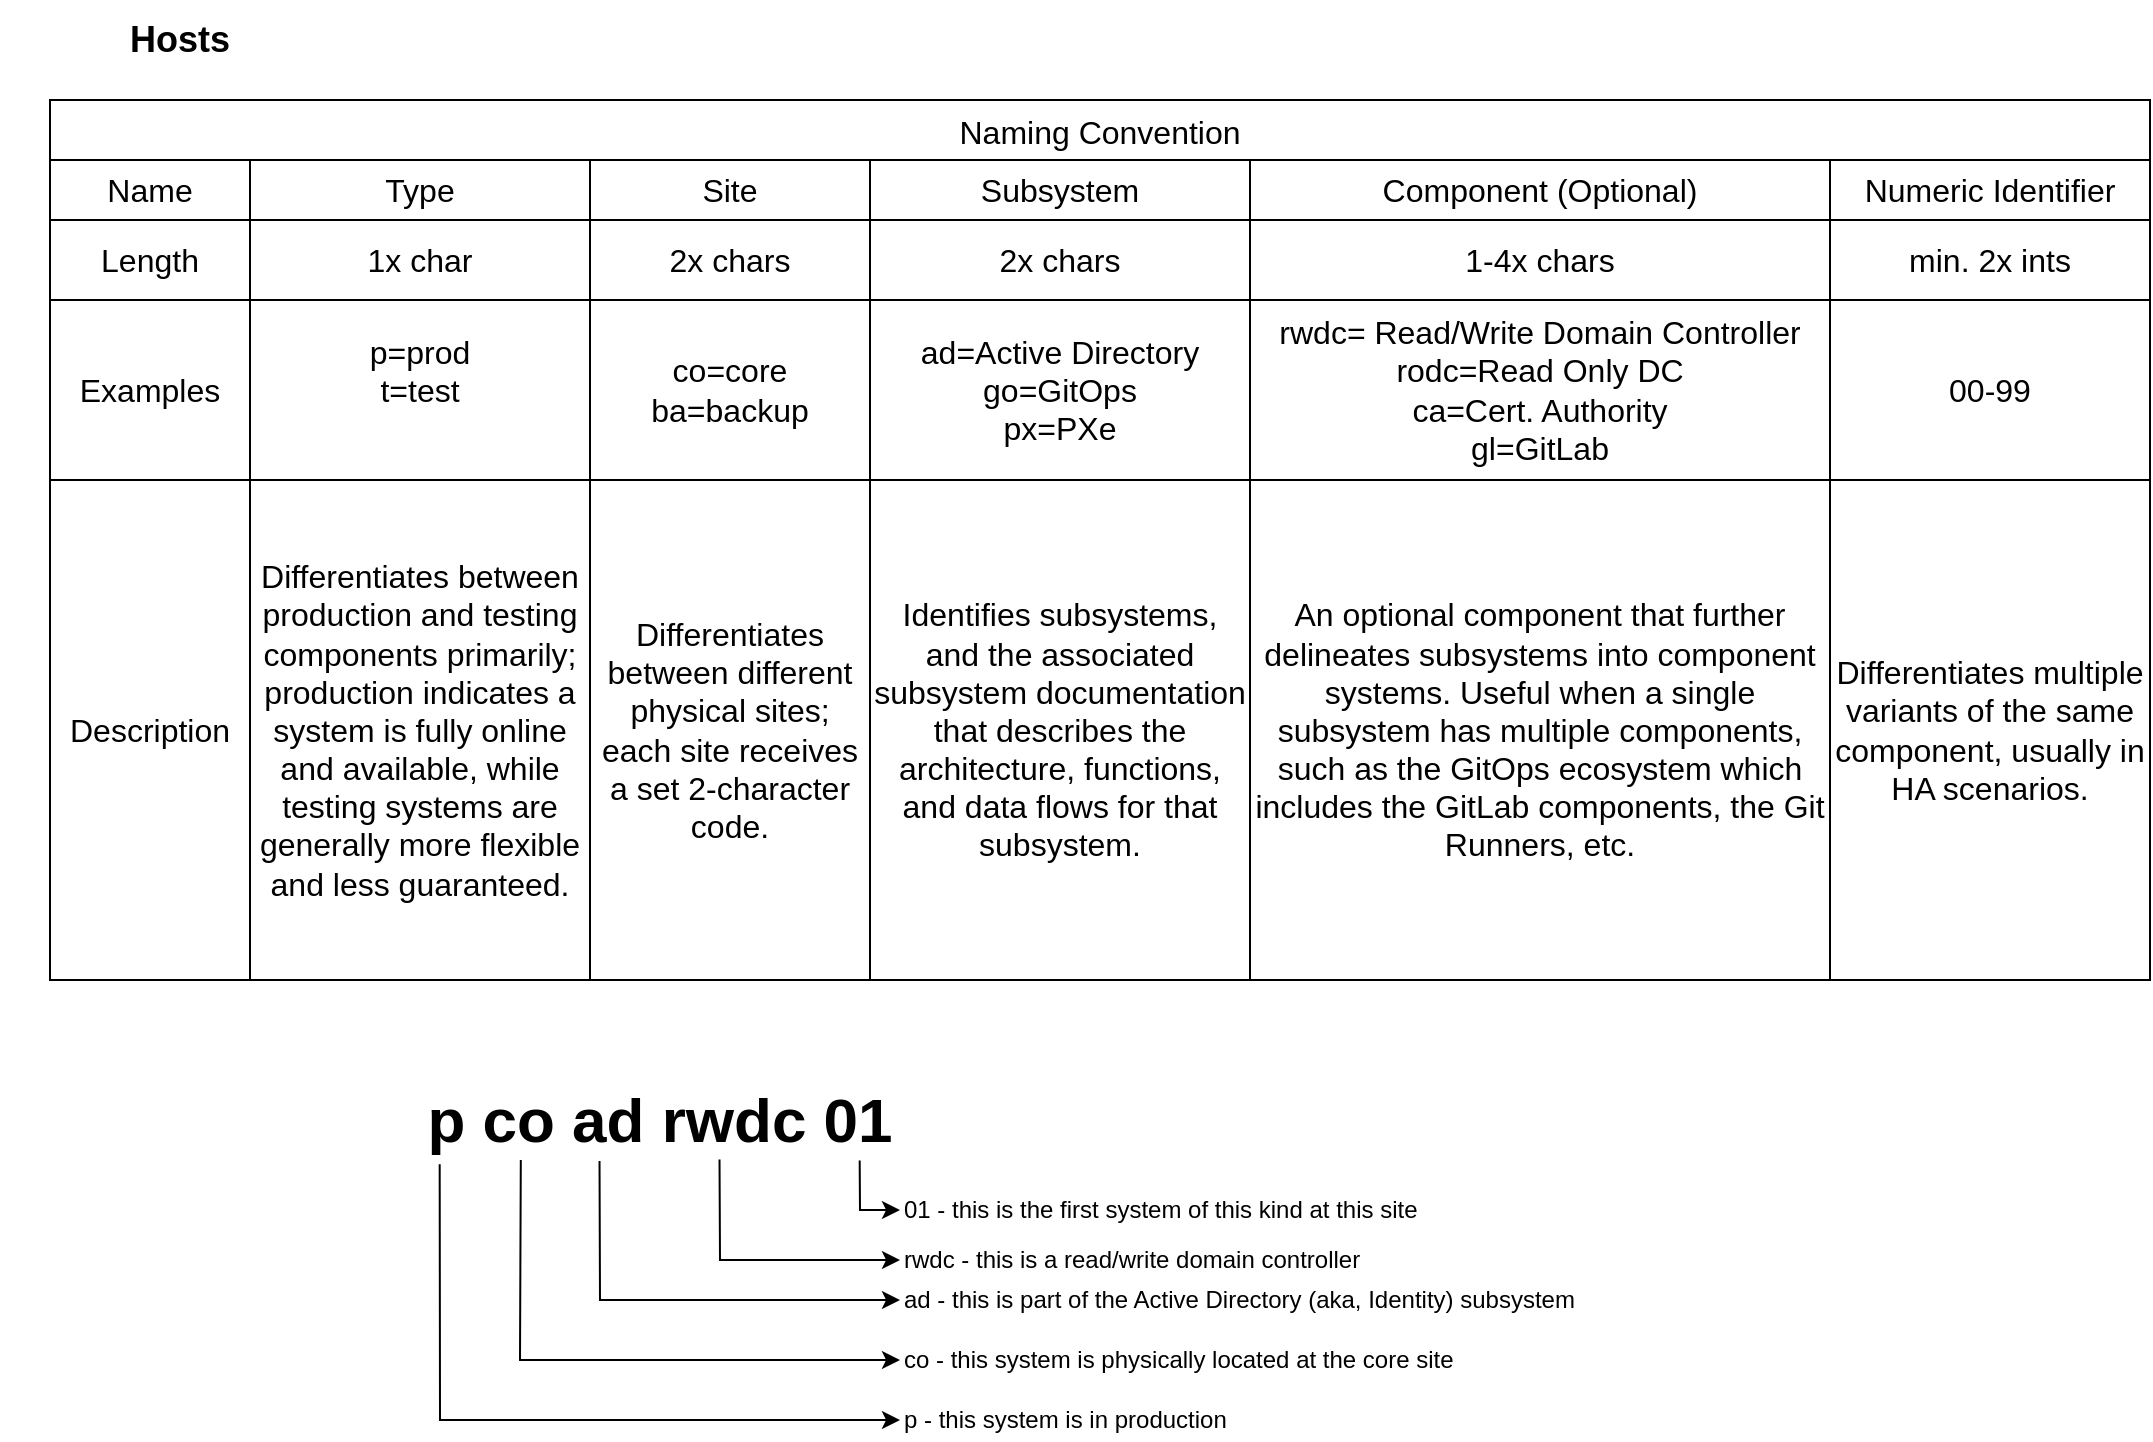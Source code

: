 <mxfile version="28.0.6" pages="2">
  <diagram name="Host" id="sOthAVzZkiCmHDQquYFD">
    <mxGraphModel dx="1041" dy="1482" grid="1" gridSize="10" guides="1" tooltips="1" connect="1" arrows="1" fold="1" page="1" pageScale="1" pageWidth="1100" pageHeight="850" math="0" shadow="0">
      <root>
        <mxCell id="0" />
        <mxCell id="1" parent="0" />
        <mxCell id="Qreq64U5mMYgkOqOlM4E-1" value="Hosts" style="text;html=1;align=center;verticalAlign=middle;whiteSpace=wrap;rounded=0;fontSize=18;fontStyle=1" parent="1" vertex="1">
          <mxGeometry x="13" y="10" width="180" height="40" as="geometry" />
        </mxCell>
        <mxCell id="Qreq64U5mMYgkOqOlM4E-2" value="Naming Convention" style="shape=table;startSize=30;container=1;collapsible=0;childLayout=tableLayout;strokeColor=default;fontSize=16;" parent="1" vertex="1">
          <mxGeometry x="38" y="60" width="1050" height="440" as="geometry" />
        </mxCell>
        <mxCell id="Qreq64U5mMYgkOqOlM4E-3" value="" style="shape=tableRow;horizontal=0;startSize=0;swimlaneHead=0;swimlaneBody=0;strokeColor=inherit;top=0;left=0;bottom=0;right=0;collapsible=0;dropTarget=0;fillColor=none;points=[[0,0.5],[1,0.5]];portConstraint=eastwest;fontSize=16;" parent="Qreq64U5mMYgkOqOlM4E-2" vertex="1">
          <mxGeometry y="30" width="1050" height="30" as="geometry" />
        </mxCell>
        <mxCell id="Qreq64U5mMYgkOqOlM4E-4" value="Name" style="shape=partialRectangle;html=1;whiteSpace=wrap;connectable=0;strokeColor=inherit;overflow=hidden;fillColor=none;top=0;left=0;bottom=0;right=0;pointerEvents=1;fontSize=16;" parent="Qreq64U5mMYgkOqOlM4E-3" vertex="1">
          <mxGeometry width="100" height="30" as="geometry">
            <mxRectangle width="100" height="30" as="alternateBounds" />
          </mxGeometry>
        </mxCell>
        <mxCell id="Qreq64U5mMYgkOqOlM4E-5" value="Type" style="shape=partialRectangle;html=1;whiteSpace=wrap;connectable=0;strokeColor=inherit;overflow=hidden;fillColor=none;top=0;left=0;bottom=0;right=0;pointerEvents=1;fontSize=16;" parent="Qreq64U5mMYgkOqOlM4E-3" vertex="1">
          <mxGeometry x="100" width="170" height="30" as="geometry">
            <mxRectangle width="170" height="30" as="alternateBounds" />
          </mxGeometry>
        </mxCell>
        <mxCell id="Qreq64U5mMYgkOqOlM4E-6" value="Site" style="shape=partialRectangle;html=1;whiteSpace=wrap;connectable=0;strokeColor=inherit;overflow=hidden;fillColor=none;top=0;left=0;bottom=0;right=0;pointerEvents=1;fontSize=16;" parent="Qreq64U5mMYgkOqOlM4E-3" vertex="1">
          <mxGeometry x="270" width="140" height="30" as="geometry">
            <mxRectangle width="140" height="30" as="alternateBounds" />
          </mxGeometry>
        </mxCell>
        <mxCell id="Qreq64U5mMYgkOqOlM4E-7" value="Subsystem" style="shape=partialRectangle;html=1;whiteSpace=wrap;connectable=0;strokeColor=inherit;overflow=hidden;fillColor=none;top=0;left=0;bottom=0;right=0;pointerEvents=1;fontSize=16;" parent="Qreq64U5mMYgkOqOlM4E-3" vertex="1">
          <mxGeometry x="410" width="190" height="30" as="geometry">
            <mxRectangle width="190" height="30" as="alternateBounds" />
          </mxGeometry>
        </mxCell>
        <mxCell id="Qreq64U5mMYgkOqOlM4E-8" value="Component (Optional)" style="shape=partialRectangle;html=1;whiteSpace=wrap;connectable=0;strokeColor=inherit;overflow=hidden;fillColor=none;top=0;left=0;bottom=0;right=0;pointerEvents=1;fontSize=16;" parent="Qreq64U5mMYgkOqOlM4E-3" vertex="1">
          <mxGeometry x="600" width="290" height="30" as="geometry">
            <mxRectangle width="290" height="30" as="alternateBounds" />
          </mxGeometry>
        </mxCell>
        <mxCell id="Qreq64U5mMYgkOqOlM4E-9" value="Numeric Identifier" style="shape=partialRectangle;html=1;whiteSpace=wrap;connectable=0;strokeColor=inherit;overflow=hidden;fillColor=none;top=0;left=0;bottom=0;right=0;pointerEvents=1;fontSize=16;" parent="Qreq64U5mMYgkOqOlM4E-3" vertex="1">
          <mxGeometry x="890" width="160" height="30" as="geometry">
            <mxRectangle width="160" height="30" as="alternateBounds" />
          </mxGeometry>
        </mxCell>
        <mxCell id="Qreq64U5mMYgkOqOlM4E-10" style="shape=tableRow;horizontal=0;startSize=0;swimlaneHead=0;swimlaneBody=0;strokeColor=inherit;top=0;left=0;bottom=0;right=0;collapsible=0;dropTarget=0;fillColor=none;points=[[0,0.5],[1,0.5]];portConstraint=eastwest;fontSize=16;" parent="Qreq64U5mMYgkOqOlM4E-2" vertex="1">
          <mxGeometry y="60" width="1050" height="40" as="geometry" />
        </mxCell>
        <mxCell id="Qreq64U5mMYgkOqOlM4E-11" value="Length" style="shape=partialRectangle;html=1;whiteSpace=wrap;connectable=0;strokeColor=inherit;overflow=hidden;fillColor=none;top=0;left=0;bottom=0;right=0;pointerEvents=1;fontSize=16;" parent="Qreq64U5mMYgkOqOlM4E-10" vertex="1">
          <mxGeometry width="100" height="40" as="geometry">
            <mxRectangle width="100" height="40" as="alternateBounds" />
          </mxGeometry>
        </mxCell>
        <mxCell id="Qreq64U5mMYgkOqOlM4E-12" value="1x char" style="shape=partialRectangle;html=1;whiteSpace=wrap;connectable=0;strokeColor=inherit;overflow=hidden;fillColor=none;top=0;left=0;bottom=0;right=0;pointerEvents=1;fontSize=16;" parent="Qreq64U5mMYgkOqOlM4E-10" vertex="1">
          <mxGeometry x="100" width="170" height="40" as="geometry">
            <mxRectangle width="170" height="40" as="alternateBounds" />
          </mxGeometry>
        </mxCell>
        <mxCell id="Qreq64U5mMYgkOqOlM4E-13" value="2x chars" style="shape=partialRectangle;html=1;whiteSpace=wrap;connectable=0;strokeColor=inherit;overflow=hidden;fillColor=none;top=0;left=0;bottom=0;right=0;pointerEvents=1;fontSize=16;" parent="Qreq64U5mMYgkOqOlM4E-10" vertex="1">
          <mxGeometry x="270" width="140" height="40" as="geometry">
            <mxRectangle width="140" height="40" as="alternateBounds" />
          </mxGeometry>
        </mxCell>
        <mxCell id="Qreq64U5mMYgkOqOlM4E-14" value="2x chars" style="shape=partialRectangle;html=1;whiteSpace=wrap;connectable=0;strokeColor=inherit;overflow=hidden;fillColor=none;top=0;left=0;bottom=0;right=0;pointerEvents=1;fontSize=16;" parent="Qreq64U5mMYgkOqOlM4E-10" vertex="1">
          <mxGeometry x="410" width="190" height="40" as="geometry">
            <mxRectangle width="190" height="40" as="alternateBounds" />
          </mxGeometry>
        </mxCell>
        <mxCell id="Qreq64U5mMYgkOqOlM4E-15" value="1-4x chars" style="shape=partialRectangle;html=1;whiteSpace=wrap;connectable=0;strokeColor=inherit;overflow=hidden;fillColor=none;top=0;left=0;bottom=0;right=0;pointerEvents=1;fontSize=16;" parent="Qreq64U5mMYgkOqOlM4E-10" vertex="1">
          <mxGeometry x="600" width="290" height="40" as="geometry">
            <mxRectangle width="290" height="40" as="alternateBounds" />
          </mxGeometry>
        </mxCell>
        <mxCell id="Qreq64U5mMYgkOqOlM4E-16" value="min. 2x ints" style="shape=partialRectangle;html=1;whiteSpace=wrap;connectable=0;strokeColor=inherit;overflow=hidden;fillColor=none;top=0;left=0;bottom=0;right=0;pointerEvents=1;fontSize=16;" parent="Qreq64U5mMYgkOqOlM4E-10" vertex="1">
          <mxGeometry x="890" width="160" height="40" as="geometry">
            <mxRectangle width="160" height="40" as="alternateBounds" />
          </mxGeometry>
        </mxCell>
        <mxCell id="Qreq64U5mMYgkOqOlM4E-17" value="" style="shape=tableRow;horizontal=0;startSize=0;swimlaneHead=0;swimlaneBody=0;strokeColor=inherit;top=0;left=0;bottom=0;right=0;collapsible=0;dropTarget=0;fillColor=none;points=[[0,0.5],[1,0.5]];portConstraint=eastwest;fontSize=16;" parent="Qreq64U5mMYgkOqOlM4E-2" vertex="1">
          <mxGeometry y="100" width="1050" height="90" as="geometry" />
        </mxCell>
        <mxCell id="Qreq64U5mMYgkOqOlM4E-18" value="Examples" style="shape=partialRectangle;html=1;whiteSpace=wrap;connectable=0;strokeColor=inherit;overflow=hidden;fillColor=none;top=0;left=0;bottom=0;right=0;pointerEvents=1;fontSize=16;" parent="Qreq64U5mMYgkOqOlM4E-17" vertex="1">
          <mxGeometry width="100" height="90" as="geometry">
            <mxRectangle width="100" height="90" as="alternateBounds" />
          </mxGeometry>
        </mxCell>
        <mxCell id="Qreq64U5mMYgkOqOlM4E-19" value="p=prod&lt;div&gt;t=test&lt;br&gt;&lt;br&gt;&lt;/div&gt;" style="shape=partialRectangle;html=1;whiteSpace=wrap;connectable=0;strokeColor=inherit;overflow=hidden;fillColor=none;top=0;left=0;bottom=0;right=0;pointerEvents=1;fontSize=16;" parent="Qreq64U5mMYgkOqOlM4E-17" vertex="1">
          <mxGeometry x="100" width="170" height="90" as="geometry">
            <mxRectangle width="170" height="90" as="alternateBounds" />
          </mxGeometry>
        </mxCell>
        <mxCell id="Qreq64U5mMYgkOqOlM4E-20" value="co=core&lt;div&gt;ba=backup&lt;/div&gt;" style="shape=partialRectangle;html=1;whiteSpace=wrap;connectable=0;strokeColor=inherit;overflow=hidden;fillColor=none;top=0;left=0;bottom=0;right=0;pointerEvents=1;fontSize=16;" parent="Qreq64U5mMYgkOqOlM4E-17" vertex="1">
          <mxGeometry x="270" width="140" height="90" as="geometry">
            <mxRectangle width="140" height="90" as="alternateBounds" />
          </mxGeometry>
        </mxCell>
        <mxCell id="Qreq64U5mMYgkOqOlM4E-21" value="ad=Active Directory&lt;div&gt;go=GitOps&lt;/div&gt;&lt;div&gt;px=PXe&lt;/div&gt;" style="shape=partialRectangle;html=1;whiteSpace=wrap;connectable=0;strokeColor=inherit;overflow=hidden;fillColor=none;top=0;left=0;bottom=0;right=0;pointerEvents=1;fontSize=16;" parent="Qreq64U5mMYgkOqOlM4E-17" vertex="1">
          <mxGeometry x="410" width="190" height="90" as="geometry">
            <mxRectangle width="190" height="90" as="alternateBounds" />
          </mxGeometry>
        </mxCell>
        <mxCell id="Qreq64U5mMYgkOqOlM4E-22" value="rwdc= Read/Write Domain Controller&lt;div&gt;rodc=Read Only DC&lt;br&gt;&lt;div&gt;ca=Cert. Authority&lt;/div&gt;&lt;div&gt;gl=GitLab&lt;/div&gt;&lt;/div&gt;" style="shape=partialRectangle;html=1;whiteSpace=wrap;connectable=0;strokeColor=inherit;overflow=hidden;fillColor=none;top=0;left=0;bottom=0;right=0;pointerEvents=1;fontSize=16;" parent="Qreq64U5mMYgkOqOlM4E-17" vertex="1">
          <mxGeometry x="600" width="290" height="90" as="geometry">
            <mxRectangle width="290" height="90" as="alternateBounds" />
          </mxGeometry>
        </mxCell>
        <mxCell id="Qreq64U5mMYgkOqOlM4E-23" value="00-99" style="shape=partialRectangle;html=1;whiteSpace=wrap;connectable=0;strokeColor=inherit;overflow=hidden;fillColor=none;top=0;left=0;bottom=0;right=0;pointerEvents=1;fontSize=16;" parent="Qreq64U5mMYgkOqOlM4E-17" vertex="1">
          <mxGeometry x="890" width="160" height="90" as="geometry">
            <mxRectangle width="160" height="90" as="alternateBounds" />
          </mxGeometry>
        </mxCell>
        <mxCell id="Qreq64U5mMYgkOqOlM4E-24" style="shape=tableRow;horizontal=0;startSize=0;swimlaneHead=0;swimlaneBody=0;strokeColor=inherit;top=0;left=0;bottom=0;right=0;collapsible=0;dropTarget=0;fillColor=none;points=[[0,0.5],[1,0.5]];portConstraint=eastwest;fontSize=16;" parent="Qreq64U5mMYgkOqOlM4E-2" vertex="1">
          <mxGeometry y="190" width="1050" height="250" as="geometry" />
        </mxCell>
        <mxCell id="Qreq64U5mMYgkOqOlM4E-25" value="Description" style="shape=partialRectangle;html=1;whiteSpace=wrap;connectable=0;strokeColor=inherit;overflow=hidden;fillColor=none;top=0;left=0;bottom=0;right=0;pointerEvents=1;fontSize=16;" parent="Qreq64U5mMYgkOqOlM4E-24" vertex="1">
          <mxGeometry width="100" height="250" as="geometry">
            <mxRectangle width="100" height="250" as="alternateBounds" />
          </mxGeometry>
        </mxCell>
        <mxCell id="Qreq64U5mMYgkOqOlM4E-26" value="Differentiates between production and testing components primarily; production indicates a system is fully online and available, while testing systems are generally more flexible and less guaranteed." style="shape=partialRectangle;html=1;whiteSpace=wrap;connectable=0;strokeColor=inherit;overflow=hidden;fillColor=none;top=0;left=0;bottom=0;right=0;pointerEvents=1;fontSize=16;" parent="Qreq64U5mMYgkOqOlM4E-24" vertex="1">
          <mxGeometry x="100" width="170" height="250" as="geometry">
            <mxRectangle width="170" height="250" as="alternateBounds" />
          </mxGeometry>
        </mxCell>
        <mxCell id="Qreq64U5mMYgkOqOlM4E-27" value="Differentiates between different physical sites; each site receives a set 2-character code." style="shape=partialRectangle;html=1;whiteSpace=wrap;connectable=0;strokeColor=inherit;overflow=hidden;fillColor=none;top=0;left=0;bottom=0;right=0;pointerEvents=1;fontSize=16;" parent="Qreq64U5mMYgkOqOlM4E-24" vertex="1">
          <mxGeometry x="270" width="140" height="250" as="geometry">
            <mxRectangle width="140" height="250" as="alternateBounds" />
          </mxGeometry>
        </mxCell>
        <mxCell id="Qreq64U5mMYgkOqOlM4E-28" value="Identifies subsystems, and the associated subsystem documentation that describes the architecture, functions, and data flows for that subsystem." style="shape=partialRectangle;html=1;whiteSpace=wrap;connectable=0;strokeColor=inherit;overflow=hidden;fillColor=none;top=0;left=0;bottom=0;right=0;pointerEvents=1;fontSize=16;" parent="Qreq64U5mMYgkOqOlM4E-24" vertex="1">
          <mxGeometry x="410" width="190" height="250" as="geometry">
            <mxRectangle width="190" height="250" as="alternateBounds" />
          </mxGeometry>
        </mxCell>
        <mxCell id="Qreq64U5mMYgkOqOlM4E-29" value="An optional component that further delineates subsystems into component systems. Useful when a single subsystem has multiple components, such as the GitOps ecosystem which includes the GitLab components, the Git Runners, etc." style="shape=partialRectangle;html=1;whiteSpace=wrap;connectable=0;strokeColor=inherit;overflow=hidden;fillColor=none;top=0;left=0;bottom=0;right=0;pointerEvents=1;fontSize=16;" parent="Qreq64U5mMYgkOqOlM4E-24" vertex="1">
          <mxGeometry x="600" width="290" height="250" as="geometry">
            <mxRectangle width="290" height="250" as="alternateBounds" />
          </mxGeometry>
        </mxCell>
        <mxCell id="Qreq64U5mMYgkOqOlM4E-30" value="Differentiates multiple variants of the same component, usually in HA scenarios." style="shape=partialRectangle;html=1;whiteSpace=wrap;connectable=0;strokeColor=inherit;overflow=hidden;fillColor=none;top=0;left=0;bottom=0;right=0;pointerEvents=1;fontSize=16;" parent="Qreq64U5mMYgkOqOlM4E-24" vertex="1">
          <mxGeometry x="890" width="160" height="250" as="geometry">
            <mxRectangle width="160" height="250" as="alternateBounds" />
          </mxGeometry>
        </mxCell>
        <mxCell id="Qreq64U5mMYgkOqOlM4E-31" value="p co ad rwdc 01" style="text;html=1;align=center;verticalAlign=middle;whiteSpace=wrap;rounded=0;fontSize=31;fontStyle=1" parent="1" vertex="1">
          <mxGeometry x="223" y="550" width="240" height="40" as="geometry" />
        </mxCell>
        <mxCell id="Qreq64U5mMYgkOqOlM4E-32" value="01 - this is the first system of this kind at this site" style="text;html=1;align=left;verticalAlign=middle;whiteSpace=wrap;rounded=0;" parent="1" vertex="1">
          <mxGeometry x="463" y="600" width="330" height="30" as="geometry" />
        </mxCell>
        <mxCell id="Qreq64U5mMYgkOqOlM4E-33" value="rwdc - this is a read/write domain controller" style="text;html=1;align=left;verticalAlign=middle;whiteSpace=wrap;rounded=0;" parent="1" vertex="1">
          <mxGeometry x="463" y="630" width="330" height="20" as="geometry" />
        </mxCell>
        <mxCell id="Qreq64U5mMYgkOqOlM4E-34" value="ad - this is part of the Active Directory (aka, Identity) subsystem" style="text;html=1;align=left;verticalAlign=middle;whiteSpace=wrap;rounded=0;" parent="1" vertex="1">
          <mxGeometry x="463" y="650" width="400" height="20" as="geometry" />
        </mxCell>
        <mxCell id="Qreq64U5mMYgkOqOlM4E-35" value="co - this system is physically located at the core site" style="text;html=1;align=left;verticalAlign=middle;whiteSpace=wrap;rounded=0;" parent="1" vertex="1">
          <mxGeometry x="463" y="680" width="400" height="20" as="geometry" />
        </mxCell>
        <mxCell id="Qreq64U5mMYgkOqOlM4E-36" value="p - this system is in production" style="text;html=1;align=left;verticalAlign=middle;whiteSpace=wrap;rounded=0;" parent="1" vertex="1">
          <mxGeometry x="463" y="710" width="400" height="20" as="geometry" />
        </mxCell>
        <mxCell id="Qreq64U5mMYgkOqOlM4E-37" value="" style="endArrow=classic;html=1;rounded=0;exitX=0.916;exitY=1.005;exitDx=0;exitDy=0;exitPerimeter=0;entryX=0;entryY=0.5;entryDx=0;entryDy=0;" parent="1" source="Qreq64U5mMYgkOqOlM4E-31" target="Qreq64U5mMYgkOqOlM4E-32" edge="1">
          <mxGeometry width="50" height="50" relative="1" as="geometry">
            <mxPoint x="593" y="380" as="sourcePoint" />
            <mxPoint x="643" y="330" as="targetPoint" />
            <Array as="points">
              <mxPoint x="443" y="615" />
            </Array>
          </mxGeometry>
        </mxCell>
        <mxCell id="Qreq64U5mMYgkOqOlM4E-38" value="" style="endArrow=classic;html=1;rounded=0;exitX=0.624;exitY=0.994;exitDx=0;exitDy=0;exitPerimeter=0;entryX=0;entryY=0.5;entryDx=0;entryDy=0;" parent="1" source="Qreq64U5mMYgkOqOlM4E-31" target="Qreq64U5mMYgkOqOlM4E-33" edge="1">
          <mxGeometry width="50" height="50" relative="1" as="geometry">
            <mxPoint x="373" y="590" as="sourcePoint" />
            <mxPoint x="393" y="615" as="targetPoint" />
            <Array as="points">
              <mxPoint x="373" y="640" />
            </Array>
          </mxGeometry>
        </mxCell>
        <mxCell id="Qreq64U5mMYgkOqOlM4E-39" value="" style="endArrow=classic;html=1;rounded=0;exitX=0.374;exitY=1.012;exitDx=0;exitDy=0;exitPerimeter=0;entryX=0;entryY=0.5;entryDx=0;entryDy=0;" parent="1" source="Qreq64U5mMYgkOqOlM4E-31" target="Qreq64U5mMYgkOqOlM4E-34" edge="1">
          <mxGeometry width="50" height="50" relative="1" as="geometry">
            <mxPoint x="313" y="590" as="sourcePoint" />
            <mxPoint x="403" y="640" as="targetPoint" />
            <Array as="points">
              <mxPoint x="313" y="660" />
            </Array>
          </mxGeometry>
        </mxCell>
        <mxCell id="Qreq64U5mMYgkOqOlM4E-40" value="" style="endArrow=classic;html=1;rounded=0;exitX=0.21;exitY=0.999;exitDx=0;exitDy=0;exitPerimeter=0;entryX=0;entryY=0.5;entryDx=0;entryDy=0;" parent="1" source="Qreq64U5mMYgkOqOlM4E-31" target="Qreq64U5mMYgkOqOlM4E-35" edge="1">
          <mxGeometry width="50" height="50" relative="1" as="geometry">
            <mxPoint x="273" y="590" as="sourcePoint" />
            <mxPoint x="363" y="640" as="targetPoint" />
            <Array as="points">
              <mxPoint x="273" y="690" />
            </Array>
          </mxGeometry>
        </mxCell>
        <mxCell id="Qreq64U5mMYgkOqOlM4E-41" value="" style="endArrow=classic;html=1;rounded=0;exitX=0.041;exitY=1.054;exitDx=0;exitDy=0;exitPerimeter=0;entryX=0;entryY=0.5;entryDx=0;entryDy=0;" parent="1" source="Qreq64U5mMYgkOqOlM4E-31" target="Qreq64U5mMYgkOqOlM4E-36" edge="1">
          <mxGeometry width="50" height="50" relative="1" as="geometry">
            <mxPoint x="333" y="680" as="sourcePoint" />
            <mxPoint x="423" y="730" as="targetPoint" />
            <Array as="points">
              <mxPoint x="233" y="720" />
            </Array>
          </mxGeometry>
        </mxCell>
      </root>
    </mxGraphModel>
  </diagram>
  <diagram id="FziZ1hZcM3VLBXWEbShb" name="Identities">
    <mxGraphModel dx="1778" dy="1028" grid="1" gridSize="10" guides="1" tooltips="1" connect="1" arrows="1" fold="1" page="1" pageScale="1" pageWidth="1100" pageHeight="850" math="0" shadow="0">
      <root>
        <mxCell id="0" />
        <mxCell id="1" parent="0" />
        <mxCell id="nvPfSUXclqZVfo-HnEbx-1" value="User Accounts" style="shape=table;startSize=30;container=1;collapsible=0;childLayout=tableLayout;strokeColor=default;fontSize=16;" vertex="1" parent="1">
          <mxGeometry x="105" y="50" width="890" height="240" as="geometry" />
        </mxCell>
        <mxCell id="nvPfSUXclqZVfo-HnEbx-2" value="" style="shape=tableRow;horizontal=0;startSize=0;swimlaneHead=0;swimlaneBody=0;strokeColor=inherit;top=0;left=0;bottom=0;right=0;collapsible=0;dropTarget=0;fillColor=none;points=[[0,0.5],[1,0.5]];portConstraint=eastwest;fontSize=16;" vertex="1" parent="nvPfSUXclqZVfo-HnEbx-1">
          <mxGeometry y="30" width="890" height="30" as="geometry" />
        </mxCell>
        <mxCell id="nvPfSUXclqZVfo-HnEbx-3" value="Name" style="shape=partialRectangle;html=1;whiteSpace=wrap;connectable=0;strokeColor=inherit;overflow=hidden;fillColor=none;top=0;left=0;bottom=0;right=0;pointerEvents=1;fontSize=16;" vertex="1" parent="nvPfSUXclqZVfo-HnEbx-2">
          <mxGeometry width="100" height="30" as="geometry">
            <mxRectangle width="100" height="30" as="alternateBounds" />
          </mxGeometry>
        </mxCell>
        <mxCell id="nvPfSUXclqZVfo-HnEbx-4" value="Type (Optional)" style="shape=partialRectangle;html=1;whiteSpace=wrap;connectable=0;strokeColor=inherit;overflow=hidden;fillColor=none;top=0;left=0;bottom=0;right=0;pointerEvents=1;fontSize=16;" vertex="1" parent="nvPfSUXclqZVfo-HnEbx-2">
          <mxGeometry x="100" width="170" height="30" as="geometry">
            <mxRectangle width="170" height="30" as="alternateBounds" />
          </mxGeometry>
        </mxCell>
        <mxCell id="nvPfSUXclqZVfo-HnEbx-5" value="First Initial" style="shape=partialRectangle;html=1;whiteSpace=wrap;connectable=0;strokeColor=inherit;overflow=hidden;fillColor=none;top=0;left=0;bottom=0;right=0;pointerEvents=1;fontSize=16;" vertex="1" parent="nvPfSUXclqZVfo-HnEbx-2">
          <mxGeometry x="270" width="140" height="30" as="geometry">
            <mxRectangle width="140" height="30" as="alternateBounds" />
          </mxGeometry>
        </mxCell>
        <mxCell id="nvPfSUXclqZVfo-HnEbx-6" value="Middle Initial" style="shape=partialRectangle;html=1;whiteSpace=wrap;connectable=0;strokeColor=inherit;overflow=hidden;fillColor=none;top=0;left=0;bottom=0;right=0;pointerEvents=1;fontSize=16;" vertex="1" parent="nvPfSUXclqZVfo-HnEbx-2">
          <mxGeometry x="410" width="190" height="30" as="geometry">
            <mxRectangle width="190" height="30" as="alternateBounds" />
          </mxGeometry>
        </mxCell>
        <mxCell id="nvPfSUXclqZVfo-HnEbx-7" value="Last Name" style="shape=partialRectangle;html=1;whiteSpace=wrap;connectable=0;strokeColor=inherit;overflow=hidden;fillColor=none;top=0;left=0;bottom=0;right=0;pointerEvents=1;fontSize=16;" vertex="1" parent="nvPfSUXclqZVfo-HnEbx-2">
          <mxGeometry x="600" width="290" height="30" as="geometry">
            <mxRectangle width="290" height="30" as="alternateBounds" />
          </mxGeometry>
        </mxCell>
        <mxCell id="nvPfSUXclqZVfo-HnEbx-9" style="shape=tableRow;horizontal=0;startSize=0;swimlaneHead=0;swimlaneBody=0;strokeColor=inherit;top=0;left=0;bottom=0;right=0;collapsible=0;dropTarget=0;fillColor=none;points=[[0,0.5],[1,0.5]];portConstraint=eastwest;fontSize=16;" vertex="1" parent="nvPfSUXclqZVfo-HnEbx-1">
          <mxGeometry y="60" width="890" height="40" as="geometry" />
        </mxCell>
        <mxCell id="nvPfSUXclqZVfo-HnEbx-10" value="Length" style="shape=partialRectangle;html=1;whiteSpace=wrap;connectable=0;strokeColor=inherit;overflow=hidden;fillColor=none;top=0;left=0;bottom=0;right=0;pointerEvents=1;fontSize=16;" vertex="1" parent="nvPfSUXclqZVfo-HnEbx-9">
          <mxGeometry width="100" height="40" as="geometry">
            <mxRectangle width="100" height="40" as="alternateBounds" />
          </mxGeometry>
        </mxCell>
        <mxCell id="nvPfSUXclqZVfo-HnEbx-11" value="1x chars" style="shape=partialRectangle;html=1;whiteSpace=wrap;connectable=0;strokeColor=inherit;overflow=hidden;fillColor=none;top=0;left=0;bottom=0;right=0;pointerEvents=1;fontSize=16;" vertex="1" parent="nvPfSUXclqZVfo-HnEbx-9">
          <mxGeometry x="100" width="170" height="40" as="geometry">
            <mxRectangle width="170" height="40" as="alternateBounds" />
          </mxGeometry>
        </mxCell>
        <mxCell id="nvPfSUXclqZVfo-HnEbx-12" value="1x char" style="shape=partialRectangle;html=1;whiteSpace=wrap;connectable=0;strokeColor=inherit;overflow=hidden;fillColor=none;top=0;left=0;bottom=0;right=0;pointerEvents=1;fontSize=16;" vertex="1" parent="nvPfSUXclqZVfo-HnEbx-9">
          <mxGeometry x="270" width="140" height="40" as="geometry">
            <mxRectangle width="140" height="40" as="alternateBounds" />
          </mxGeometry>
        </mxCell>
        <mxCell id="nvPfSUXclqZVfo-HnEbx-13" value="1x char" style="shape=partialRectangle;html=1;whiteSpace=wrap;connectable=0;strokeColor=inherit;overflow=hidden;fillColor=none;top=0;left=0;bottom=0;right=0;pointerEvents=1;fontSize=16;" vertex="1" parent="nvPfSUXclqZVfo-HnEbx-9">
          <mxGeometry x="410" width="190" height="40" as="geometry">
            <mxRectangle width="190" height="40" as="alternateBounds" />
          </mxGeometry>
        </mxCell>
        <mxCell id="nvPfSUXclqZVfo-HnEbx-14" value="Full Length" style="shape=partialRectangle;html=1;whiteSpace=wrap;connectable=0;strokeColor=inherit;overflow=hidden;fillColor=none;top=0;left=0;bottom=0;right=0;pointerEvents=1;fontSize=16;" vertex="1" parent="nvPfSUXclqZVfo-HnEbx-9">
          <mxGeometry x="600" width="290" height="40" as="geometry">
            <mxRectangle width="290" height="40" as="alternateBounds" />
          </mxGeometry>
        </mxCell>
        <mxCell id="nvPfSUXclqZVfo-HnEbx-16" value="" style="shape=tableRow;horizontal=0;startSize=0;swimlaneHead=0;swimlaneBody=0;strokeColor=inherit;top=0;left=0;bottom=0;right=0;collapsible=0;dropTarget=0;fillColor=none;points=[[0,0.5],[1,0.5]];portConstraint=eastwest;fontSize=16;" vertex="1" parent="nvPfSUXclqZVfo-HnEbx-1">
          <mxGeometry y="100" width="890" height="40" as="geometry" />
        </mxCell>
        <mxCell id="nvPfSUXclqZVfo-HnEbx-17" value="Examples" style="shape=partialRectangle;html=1;whiteSpace=wrap;connectable=0;strokeColor=inherit;overflow=hidden;fillColor=none;top=0;left=0;bottom=0;right=0;pointerEvents=1;fontSize=16;" vertex="1" parent="nvPfSUXclqZVfo-HnEbx-16">
          <mxGeometry width="100" height="40" as="geometry">
            <mxRectangle width="100" height="40" as="alternateBounds" />
          </mxGeometry>
        </mxCell>
        <mxCell id="nvPfSUXclqZVfo-HnEbx-18" value="a=admin" style="shape=partialRectangle;html=1;whiteSpace=wrap;connectable=0;strokeColor=inherit;overflow=hidden;fillColor=none;top=0;left=0;bottom=0;right=0;pointerEvents=1;fontSize=16;" vertex="1" parent="nvPfSUXclqZVfo-HnEbx-16">
          <mxGeometry x="100" width="170" height="40" as="geometry">
            <mxRectangle width="170" height="40" as="alternateBounds" />
          </mxGeometry>
        </mxCell>
        <mxCell id="nvPfSUXclqZVfo-HnEbx-19" value="" style="shape=partialRectangle;html=1;whiteSpace=wrap;connectable=0;strokeColor=inherit;overflow=hidden;fillColor=none;top=0;left=0;bottom=0;right=0;pointerEvents=1;fontSize=16;" vertex="1" parent="nvPfSUXclqZVfo-HnEbx-16">
          <mxGeometry x="270" width="140" height="40" as="geometry">
            <mxRectangle width="140" height="40" as="alternateBounds" />
          </mxGeometry>
        </mxCell>
        <mxCell id="nvPfSUXclqZVfo-HnEbx-20" value="" style="shape=partialRectangle;html=1;whiteSpace=wrap;connectable=0;strokeColor=inherit;overflow=hidden;fillColor=none;top=0;left=0;bottom=0;right=0;pointerEvents=1;fontSize=16;" vertex="1" parent="nvPfSUXclqZVfo-HnEbx-16">
          <mxGeometry x="410" width="190" height="40" as="geometry">
            <mxRectangle width="190" height="40" as="alternateBounds" />
          </mxGeometry>
        </mxCell>
        <mxCell id="nvPfSUXclqZVfo-HnEbx-21" value="" style="shape=partialRectangle;html=1;whiteSpace=wrap;connectable=0;strokeColor=inherit;overflow=hidden;fillColor=none;top=0;left=0;bottom=0;right=0;pointerEvents=1;fontSize=16;" vertex="1" parent="nvPfSUXclqZVfo-HnEbx-16">
          <mxGeometry x="600" width="290" height="40" as="geometry">
            <mxRectangle width="290" height="40" as="alternateBounds" />
          </mxGeometry>
        </mxCell>
        <mxCell id="nvPfSUXclqZVfo-HnEbx-23" style="shape=tableRow;horizontal=0;startSize=0;swimlaneHead=0;swimlaneBody=0;strokeColor=inherit;top=0;left=0;bottom=0;right=0;collapsible=0;dropTarget=0;fillColor=none;points=[[0,0.5],[1,0.5]];portConstraint=eastwest;fontSize=16;" vertex="1" parent="nvPfSUXclqZVfo-HnEbx-1">
          <mxGeometry y="140" width="890" height="100" as="geometry" />
        </mxCell>
        <mxCell id="nvPfSUXclqZVfo-HnEbx-24" value="Description" style="shape=partialRectangle;html=1;whiteSpace=wrap;connectable=0;strokeColor=inherit;overflow=hidden;fillColor=none;top=0;left=0;bottom=0;right=0;pointerEvents=1;fontSize=16;" vertex="1" parent="nvPfSUXclqZVfo-HnEbx-23">
          <mxGeometry width="100" height="100" as="geometry">
            <mxRectangle width="100" height="100" as="alternateBounds" />
          </mxGeometry>
        </mxCell>
        <mxCell id="nvPfSUXclqZVfo-HnEbx-25" value="Identifies privileged accounts; absent for general users" style="shape=partialRectangle;html=1;whiteSpace=wrap;connectable=0;strokeColor=inherit;overflow=hidden;fillColor=none;top=0;left=0;bottom=0;right=0;pointerEvents=1;fontSize=16;" vertex="1" parent="nvPfSUXclqZVfo-HnEbx-23">
          <mxGeometry x="100" width="170" height="100" as="geometry">
            <mxRectangle width="170" height="100" as="alternateBounds" />
          </mxGeometry>
        </mxCell>
        <mxCell id="nvPfSUXclqZVfo-HnEbx-26" value="" style="shape=partialRectangle;html=1;whiteSpace=wrap;connectable=0;strokeColor=inherit;overflow=hidden;fillColor=none;top=0;left=0;bottom=0;right=0;pointerEvents=1;fontSize=16;" vertex="1" parent="nvPfSUXclqZVfo-HnEbx-23">
          <mxGeometry x="270" width="140" height="100" as="geometry">
            <mxRectangle width="140" height="100" as="alternateBounds" />
          </mxGeometry>
        </mxCell>
        <mxCell id="nvPfSUXclqZVfo-HnEbx-27" value="" style="shape=partialRectangle;html=1;whiteSpace=wrap;connectable=0;strokeColor=inherit;overflow=hidden;fillColor=none;top=0;left=0;bottom=0;right=0;pointerEvents=1;fontSize=16;" vertex="1" parent="nvPfSUXclqZVfo-HnEbx-23">
          <mxGeometry x="410" width="190" height="100" as="geometry">
            <mxRectangle width="190" height="100" as="alternateBounds" />
          </mxGeometry>
        </mxCell>
        <mxCell id="nvPfSUXclqZVfo-HnEbx-28" value="" style="shape=partialRectangle;html=1;whiteSpace=wrap;connectable=0;strokeColor=inherit;overflow=hidden;fillColor=none;top=0;left=0;bottom=0;right=0;pointerEvents=1;fontSize=16;" vertex="1" parent="nvPfSUXclqZVfo-HnEbx-23">
          <mxGeometry x="600" width="290" height="100" as="geometry">
            <mxRectangle width="290" height="100" as="alternateBounds" />
          </mxGeometry>
        </mxCell>
        <mxCell id="nvPfSUXclqZVfo-HnEbx-30" value="Service Accounts" style="shape=table;startSize=30;container=1;collapsible=0;childLayout=tableLayout;strokeColor=default;fontSize=16;" vertex="1" parent="1">
          <mxGeometry x="160" y="420" width="765" height="310" as="geometry" />
        </mxCell>
        <mxCell id="nvPfSUXclqZVfo-HnEbx-31" value="" style="shape=tableRow;horizontal=0;startSize=0;swimlaneHead=0;swimlaneBody=0;strokeColor=inherit;top=0;left=0;bottom=0;right=0;collapsible=0;dropTarget=0;fillColor=none;points=[[0,0.5],[1,0.5]];portConstraint=eastwest;fontSize=16;" vertex="1" parent="nvPfSUXclqZVfo-HnEbx-30">
          <mxGeometry y="30" width="765" height="30" as="geometry" />
        </mxCell>
        <mxCell id="nvPfSUXclqZVfo-HnEbx-32" value="Name" style="shape=partialRectangle;html=1;whiteSpace=wrap;connectable=0;strokeColor=inherit;overflow=hidden;fillColor=none;top=0;left=0;bottom=0;right=0;pointerEvents=1;fontSize=16;" vertex="1" parent="nvPfSUXclqZVfo-HnEbx-31">
          <mxGeometry width="100" height="30" as="geometry">
            <mxRectangle width="100" height="30" as="alternateBounds" />
          </mxGeometry>
        </mxCell>
        <mxCell id="nvPfSUXclqZVfo-HnEbx-33" value="Type (Optional)" style="shape=partialRectangle;html=1;whiteSpace=wrap;connectable=0;strokeColor=inherit;overflow=hidden;fillColor=none;top=0;left=0;bottom=0;right=0;pointerEvents=1;fontSize=16;" vertex="1" parent="nvPfSUXclqZVfo-HnEbx-31">
          <mxGeometry x="100" width="170" height="30" as="geometry">
            <mxRectangle width="170" height="30" as="alternateBounds" />
          </mxGeometry>
        </mxCell>
        <mxCell id="nvPfSUXclqZVfo-HnEbx-34" value="Subsystem" style="shape=partialRectangle;html=1;whiteSpace=wrap;connectable=0;strokeColor=inherit;overflow=hidden;fillColor=none;top=0;left=0;bottom=0;right=0;pointerEvents=1;fontSize=16;" vertex="1" parent="nvPfSUXclqZVfo-HnEbx-31">
          <mxGeometry x="270" width="165" height="30" as="geometry">
            <mxRectangle width="165" height="30" as="alternateBounds" />
          </mxGeometry>
        </mxCell>
        <mxCell id="nvPfSUXclqZVfo-HnEbx-35" value="Purpose" style="shape=partialRectangle;html=1;whiteSpace=wrap;connectable=0;strokeColor=inherit;overflow=hidden;fillColor=none;top=0;left=0;bottom=0;right=0;pointerEvents=1;fontSize=16;" vertex="1" parent="nvPfSUXclqZVfo-HnEbx-31">
          <mxGeometry x="435" width="165" height="30" as="geometry">
            <mxRectangle width="165" height="30" as="alternateBounds" />
          </mxGeometry>
        </mxCell>
        <mxCell id="LM6lhAxfTSKNdXsiie7b-13" value="Identifier (Optional)" style="shape=partialRectangle;html=1;whiteSpace=wrap;connectable=0;strokeColor=inherit;overflow=hidden;fillColor=none;top=0;left=0;bottom=0;right=0;pointerEvents=1;fontSize=16;" vertex="1" parent="nvPfSUXclqZVfo-HnEbx-31">
          <mxGeometry x="600" width="165" height="30" as="geometry">
            <mxRectangle width="165" height="30" as="alternateBounds" />
          </mxGeometry>
        </mxCell>
        <mxCell id="nvPfSUXclqZVfo-HnEbx-38" style="shape=tableRow;horizontal=0;startSize=0;swimlaneHead=0;swimlaneBody=0;strokeColor=inherit;top=0;left=0;bottom=0;right=0;collapsible=0;dropTarget=0;fillColor=none;points=[[0,0.5],[1,0.5]];portConstraint=eastwest;fontSize=16;" vertex="1" parent="nvPfSUXclqZVfo-HnEbx-30">
          <mxGeometry y="60" width="765" height="40" as="geometry" />
        </mxCell>
        <mxCell id="nvPfSUXclqZVfo-HnEbx-39" value="Length" style="shape=partialRectangle;html=1;whiteSpace=wrap;connectable=0;strokeColor=inherit;overflow=hidden;fillColor=none;top=0;left=0;bottom=0;right=0;pointerEvents=1;fontSize=16;" vertex="1" parent="nvPfSUXclqZVfo-HnEbx-38">
          <mxGeometry width="100" height="40" as="geometry">
            <mxRectangle width="100" height="40" as="alternateBounds" />
          </mxGeometry>
        </mxCell>
        <mxCell id="nvPfSUXclqZVfo-HnEbx-40" value="1x chars" style="shape=partialRectangle;html=1;whiteSpace=wrap;connectable=0;strokeColor=inherit;overflow=hidden;fillColor=none;top=0;left=0;bottom=0;right=0;pointerEvents=1;fontSize=16;" vertex="1" parent="nvPfSUXclqZVfo-HnEbx-38">
          <mxGeometry x="100" width="170" height="40" as="geometry">
            <mxRectangle width="170" height="40" as="alternateBounds" />
          </mxGeometry>
        </mxCell>
        <mxCell id="nvPfSUXclqZVfo-HnEbx-41" value="2x chars" style="shape=partialRectangle;html=1;whiteSpace=wrap;connectable=0;strokeColor=inherit;overflow=hidden;fillColor=none;top=0;left=0;bottom=0;right=0;pointerEvents=1;fontSize=16;" vertex="1" parent="nvPfSUXclqZVfo-HnEbx-38">
          <mxGeometry x="270" width="165" height="40" as="geometry">
            <mxRectangle width="165" height="40" as="alternateBounds" />
          </mxGeometry>
        </mxCell>
        <mxCell id="nvPfSUXclqZVfo-HnEbx-42" value="variable" style="shape=partialRectangle;html=1;whiteSpace=wrap;connectable=0;strokeColor=inherit;overflow=hidden;fillColor=none;top=0;left=0;bottom=0;right=0;pointerEvents=1;fontSize=16;" vertex="1" parent="nvPfSUXclqZVfo-HnEbx-38">
          <mxGeometry x="435" width="165" height="40" as="geometry">
            <mxRectangle width="165" height="40" as="alternateBounds" />
          </mxGeometry>
        </mxCell>
        <mxCell id="LM6lhAxfTSKNdXsiie7b-14" value="min 2x ints" style="shape=partialRectangle;html=1;whiteSpace=wrap;connectable=0;strokeColor=inherit;overflow=hidden;fillColor=none;top=0;left=0;bottom=0;right=0;pointerEvents=1;fontSize=16;" vertex="1" parent="nvPfSUXclqZVfo-HnEbx-38">
          <mxGeometry x="600" width="165" height="40" as="geometry">
            <mxRectangle width="165" height="40" as="alternateBounds" />
          </mxGeometry>
        </mxCell>
        <mxCell id="nvPfSUXclqZVfo-HnEbx-45" value="" style="shape=tableRow;horizontal=0;startSize=0;swimlaneHead=0;swimlaneBody=0;strokeColor=inherit;top=0;left=0;bottom=0;right=0;collapsible=0;dropTarget=0;fillColor=none;points=[[0,0.5],[1,0.5]];portConstraint=eastwest;fontSize=16;" vertex="1" parent="nvPfSUXclqZVfo-HnEbx-30">
          <mxGeometry y="100" width="765" height="50" as="geometry" />
        </mxCell>
        <mxCell id="nvPfSUXclqZVfo-HnEbx-46" value="Examples" style="shape=partialRectangle;html=1;whiteSpace=wrap;connectable=0;strokeColor=inherit;overflow=hidden;fillColor=none;top=0;left=0;bottom=0;right=0;pointerEvents=1;fontSize=16;" vertex="1" parent="nvPfSUXclqZVfo-HnEbx-45">
          <mxGeometry width="100" height="50" as="geometry">
            <mxRectangle width="100" height="50" as="alternateBounds" />
          </mxGeometry>
        </mxCell>
        <mxCell id="nvPfSUXclqZVfo-HnEbx-47" value="g=gMSA" style="shape=partialRectangle;html=1;whiteSpace=wrap;connectable=0;strokeColor=inherit;overflow=hidden;fillColor=none;top=0;left=0;bottom=0;right=0;pointerEvents=1;fontSize=16;" vertex="1" parent="nvPfSUXclqZVfo-HnEbx-45">
          <mxGeometry x="100" width="170" height="50" as="geometry">
            <mxRectangle width="170" height="50" as="alternateBounds" />
          </mxGeometry>
        </mxCell>
        <mxCell id="nvPfSUXclqZVfo-HnEbx-48" value="ad=Active Directory&lt;div&gt;go=GitOps&lt;/div&gt;" style="shape=partialRectangle;html=1;whiteSpace=wrap;connectable=0;strokeColor=inherit;overflow=hidden;fillColor=none;top=0;left=0;bottom=0;right=0;pointerEvents=1;fontSize=16;" vertex="1" parent="nvPfSUXclqZVfo-HnEbx-45">
          <mxGeometry x="270" width="165" height="50" as="geometry">
            <mxRectangle width="165" height="50" as="alternateBounds" />
          </mxGeometry>
        </mxCell>
        <mxCell id="nvPfSUXclqZVfo-HnEbx-49" value="run=GitOps Runner&lt;div&gt;ldap=LDAP connector&lt;/div&gt;" style="shape=partialRectangle;html=1;whiteSpace=wrap;connectable=0;strokeColor=inherit;overflow=hidden;fillColor=none;top=0;left=0;bottom=0;right=0;pointerEvents=1;fontSize=16;" vertex="1" parent="nvPfSUXclqZVfo-HnEbx-45">
          <mxGeometry x="435" width="165" height="50" as="geometry">
            <mxRectangle width="165" height="50" as="alternateBounds" />
          </mxGeometry>
        </mxCell>
        <mxCell id="LM6lhAxfTSKNdXsiie7b-15" value="01-99" style="shape=partialRectangle;html=1;whiteSpace=wrap;connectable=0;strokeColor=inherit;overflow=hidden;fillColor=none;top=0;left=0;bottom=0;right=0;pointerEvents=1;fontSize=16;" vertex="1" parent="nvPfSUXclqZVfo-HnEbx-45">
          <mxGeometry x="600" width="165" height="50" as="geometry">
            <mxRectangle width="165" height="50" as="alternateBounds" />
          </mxGeometry>
        </mxCell>
        <mxCell id="nvPfSUXclqZVfo-HnEbx-52" style="shape=tableRow;horizontal=0;startSize=0;swimlaneHead=0;swimlaneBody=0;strokeColor=inherit;top=0;left=0;bottom=0;right=0;collapsible=0;dropTarget=0;fillColor=none;points=[[0,0.5],[1,0.5]];portConstraint=eastwest;fontSize=16;" vertex="1" parent="nvPfSUXclqZVfo-HnEbx-30">
          <mxGeometry y="150" width="765" height="160" as="geometry" />
        </mxCell>
        <mxCell id="nvPfSUXclqZVfo-HnEbx-53" value="Description" style="shape=partialRectangle;html=1;whiteSpace=wrap;connectable=0;strokeColor=inherit;overflow=hidden;fillColor=none;top=0;left=0;bottom=0;right=0;pointerEvents=1;fontSize=16;" vertex="1" parent="nvPfSUXclqZVfo-HnEbx-52">
          <mxGeometry width="100" height="160" as="geometry">
            <mxRectangle width="100" height="160" as="alternateBounds" />
          </mxGeometry>
        </mxCell>
        <mxCell id="nvPfSUXclqZVfo-HnEbx-54" value="Differentiates group managed services accounts from regular service accounts" style="shape=partialRectangle;html=1;whiteSpace=wrap;connectable=0;strokeColor=inherit;overflow=hidden;fillColor=none;top=0;left=0;bottom=0;right=0;pointerEvents=1;fontSize=16;" vertex="1" parent="nvPfSUXclqZVfo-HnEbx-52">
          <mxGeometry x="100" width="170" height="160" as="geometry">
            <mxRectangle width="170" height="160" as="alternateBounds" />
          </mxGeometry>
        </mxCell>
        <mxCell id="nvPfSUXclqZVfo-HnEbx-55" value="Should match the subsystem code identified in the architecture diagrams" style="shape=partialRectangle;html=1;whiteSpace=wrap;connectable=0;strokeColor=inherit;overflow=hidden;fillColor=none;top=0;left=0;bottom=0;right=0;pointerEvents=1;fontSize=16;" vertex="1" parent="nvPfSUXclqZVfo-HnEbx-52">
          <mxGeometry x="270" width="165" height="160" as="geometry">
            <mxRectangle width="165" height="160" as="alternateBounds" />
          </mxGeometry>
        </mxCell>
        <mxCell id="nvPfSUXclqZVfo-HnEbx-56" value="Describes what the account is used for" style="shape=partialRectangle;html=1;whiteSpace=wrap;connectable=0;strokeColor=inherit;overflow=hidden;fillColor=none;top=0;left=0;bottom=0;right=0;pointerEvents=1;fontSize=16;" vertex="1" parent="nvPfSUXclqZVfo-HnEbx-52">
          <mxGeometry x="435" width="165" height="160" as="geometry">
            <mxRectangle width="165" height="160" as="alternateBounds" />
          </mxGeometry>
        </mxCell>
        <mxCell id="LM6lhAxfTSKNdXsiie7b-16" value="Only present when differentiating between multiple accounts with perform the same function, either in parallel or at different sites" style="shape=partialRectangle;html=1;whiteSpace=wrap;connectable=0;strokeColor=inherit;overflow=hidden;fillColor=none;top=0;left=0;bottom=0;right=0;pointerEvents=1;fontSize=16;" vertex="1" parent="nvPfSUXclqZVfo-HnEbx-52">
          <mxGeometry x="600" width="165" height="160" as="geometry">
            <mxRectangle width="165" height="160" as="alternateBounds" />
          </mxGeometry>
        </mxCell>
        <mxCell id="W0KlWTLtMDcodmatbdPI-1" value="Identities" style="text;html=1;align=center;verticalAlign=middle;whiteSpace=wrap;rounded=0;fontSize=18;fontStyle=1" vertex="1" parent="1">
          <mxGeometry width="180" height="40" as="geometry" />
        </mxCell>
        <mxCell id="_FJrmdrN86yh_EB-loKW-1" value="a - j q public" style="text;html=1;align=center;verticalAlign=middle;whiteSpace=wrap;rounded=0;fontSize=31;fontStyle=1;spacingBottom=4;" vertex="1" parent="1">
          <mxGeometry x="170" y="300" width="230" height="35" as="geometry" />
        </mxCell>
        <mxCell id="LM6lhAxfTSKNdXsiie7b-1" value="user&#39;s last name" style="text;html=1;align=left;verticalAlign=middle;whiteSpace=wrap;rounded=0;" vertex="1" parent="1">
          <mxGeometry x="370" y="340" width="100" height="20" as="geometry" />
        </mxCell>
        <mxCell id="LM6lhAxfTSKNdXsiie7b-2" value="" style="endArrow=classic;html=1;rounded=0;exitX=0.652;exitY=0.995;exitDx=0;exitDy=0;exitPerimeter=0;entryX=0;entryY=0.5;entryDx=0;entryDy=0;" edge="1" parent="1" target="LM6lhAxfTSKNdXsiie7b-1" source="_FJrmdrN86yh_EB-loKW-1">
          <mxGeometry width="50" height="50" relative="1" as="geometry">
            <mxPoint x="320" y="340" as="sourcePoint" />
            <mxPoint x="340" y="365" as="targetPoint" />
            <Array as="points">
              <mxPoint x="320" y="350" />
            </Array>
          </mxGeometry>
        </mxCell>
        <mxCell id="LM6lhAxfTSKNdXsiie7b-3" value="user&#39;s middle initial" style="text;html=1;align=left;verticalAlign=middle;whiteSpace=wrap;rounded=0;" vertex="1" parent="1">
          <mxGeometry x="370" y="360" width="330" height="20" as="geometry" />
        </mxCell>
        <mxCell id="LM6lhAxfTSKNdXsiie7b-4" value="" style="endArrow=classic;html=1;rounded=0;exitX=0.435;exitY=1.01;exitDx=0;exitDy=0;exitPerimeter=0;entryX=0;entryY=0.5;entryDx=0;entryDy=0;" edge="1" parent="1" source="_FJrmdrN86yh_EB-loKW-1" target="LM6lhAxfTSKNdXsiie7b-3">
          <mxGeometry width="50" height="50" relative="1" as="geometry">
            <mxPoint x="270" y="360" as="sourcePoint" />
            <mxPoint x="320" y="370" as="targetPoint" />
            <Array as="points">
              <mxPoint x="270" y="370" />
            </Array>
          </mxGeometry>
        </mxCell>
        <mxCell id="LM6lhAxfTSKNdXsiie7b-5" value="user&#39;s first initial" style="text;html=1;align=left;verticalAlign=middle;whiteSpace=wrap;rounded=0;" vertex="1" parent="1">
          <mxGeometry x="370" y="375" width="120" height="20" as="geometry" />
        </mxCell>
        <mxCell id="LM6lhAxfTSKNdXsiie7b-6" value="" style="endArrow=classic;html=1;rounded=0;exitX=0.303;exitY=0.995;exitDx=0;exitDy=0;exitPerimeter=0;entryX=0;entryY=0.5;entryDx=0;entryDy=0;" edge="1" parent="1" target="LM6lhAxfTSKNdXsiie7b-5" source="_FJrmdrN86yh_EB-loKW-1">
          <mxGeometry width="50" height="50" relative="1" as="geometry">
            <mxPoint x="270" y="350" as="sourcePoint" />
            <mxPoint x="320" y="385" as="targetPoint" />
            <Array as="points">
              <mxPoint x="240" y="385" />
            </Array>
          </mxGeometry>
        </mxCell>
        <mxCell id="LM6lhAxfTSKNdXsiie7b-7" value="admin identifier with hyphen" style="text;html=1;align=left;verticalAlign=middle;whiteSpace=wrap;rounded=0;" vertex="1" parent="1">
          <mxGeometry x="370" y="390" width="160" height="20" as="geometry" />
        </mxCell>
        <mxCell id="LM6lhAxfTSKNdXsiie7b-8" value="" style="endArrow=classic;html=1;rounded=0;exitX=0.174;exitY=1.001;exitDx=0;exitDy=0;exitPerimeter=0;entryX=0;entryY=0.5;entryDx=0;entryDy=0;" edge="1" parent="1" target="LM6lhAxfTSKNdXsiie7b-7" source="_FJrmdrN86yh_EB-loKW-1">
          <mxGeometry width="50" height="50" relative="1" as="geometry">
            <mxPoint x="240" y="350" as="sourcePoint" />
            <mxPoint x="320" y="400" as="targetPoint" />
            <Array as="points">
              <mxPoint x="210" y="400" />
            </Array>
          </mxGeometry>
        </mxCell>
        <mxCell id="LM6lhAxfTSKNdXsiie7b-17" value="g go ldap 01" style="text;html=1;align=center;verticalAlign=middle;whiteSpace=wrap;rounded=0;fontSize=31;fontStyle=1;spacingBottom=4;" vertex="1" parent="1">
          <mxGeometry x="170" y="740" width="210" height="35" as="geometry" />
        </mxCell>
        <mxCell id="LM6lhAxfTSKNdXsiie7b-18" value="01 - the first of multiple accounts of this type" style="text;html=1;align=left;verticalAlign=middle;whiteSpace=wrap;rounded=0;" vertex="1" parent="1">
          <mxGeometry x="395" y="782" width="245" height="20" as="geometry" />
        </mxCell>
        <mxCell id="LM6lhAxfTSKNdXsiie7b-19" value="" style="endArrow=classic;html=1;rounded=0;exitX=0.858;exitY=0.978;exitDx=0;exitDy=0;exitPerimeter=0;entryX=0;entryY=0.5;entryDx=0;entryDy=0;" edge="1" parent="1" target="LM6lhAxfTSKNdXsiie7b-18" source="LM6lhAxfTSKNdXsiie7b-17">
          <mxGeometry width="50" height="50" relative="1" as="geometry">
            <mxPoint x="345" y="780" as="sourcePoint" />
            <mxPoint x="365" y="810" as="targetPoint" />
            <Array as="points">
              <mxPoint x="350" y="792" />
            </Array>
          </mxGeometry>
        </mxCell>
        <mxCell id="LM6lhAxfTSKNdXsiie7b-21" value="ldap - this account supports LDAP for it&#39;s subsystem" style="text;html=1;align=left;verticalAlign=middle;whiteSpace=wrap;rounded=0;" vertex="1" parent="1">
          <mxGeometry x="395" y="800" width="285" height="20" as="geometry" />
        </mxCell>
        <mxCell id="LM6lhAxfTSKNdXsiie7b-22" value="" style="endArrow=classic;html=1;rounded=0;entryX=0;entryY=0.5;entryDx=0;entryDy=0;" edge="1" parent="1" target="LM6lhAxfTSKNdXsiie7b-21">
          <mxGeometry width="50" height="50" relative="1" as="geometry">
            <mxPoint x="300" y="774" as="sourcePoint" />
            <mxPoint x="365" y="826" as="targetPoint" />
            <Array as="points">
              <mxPoint x="300" y="810" />
            </Array>
          </mxGeometry>
        </mxCell>
        <mxCell id="LM6lhAxfTSKNdXsiie7b-23" value="ldap - this account supports LDAP for it&#39;s subsystem" style="text;html=1;align=left;verticalAlign=middle;whiteSpace=wrap;rounded=0;" vertex="1" parent="1">
          <mxGeometry x="395" y="817" width="285" height="20" as="geometry" />
        </mxCell>
        <mxCell id="LM6lhAxfTSKNdXsiie7b-24" value="" style="endArrow=classic;html=1;rounded=0;entryX=0;entryY=0.5;entryDx=0;entryDy=0;exitX=0.285;exitY=1.016;exitDx=0;exitDy=0;exitPerimeter=0;" edge="1" parent="1" target="LM6lhAxfTSKNdXsiie7b-23" source="LM6lhAxfTSKNdXsiie7b-17">
          <mxGeometry width="50" height="50" relative="1" as="geometry">
            <mxPoint x="300" y="787.5" as="sourcePoint" />
            <mxPoint x="365" y="839.5" as="targetPoint" />
            <Array as="points">
              <mxPoint x="230" y="827" />
            </Array>
          </mxGeometry>
        </mxCell>
        <mxCell id="LM6lhAxfTSKNdXsiie7b-25" value="g - gMSA identifier" style="text;html=1;align=left;verticalAlign=middle;whiteSpace=wrap;rounded=0;" vertex="1" parent="1">
          <mxGeometry x="395" y="830" width="285" height="20" as="geometry" />
        </mxCell>
        <mxCell id="LM6lhAxfTSKNdXsiie7b-26" value="" style="endArrow=classic;html=1;rounded=0;entryX=0;entryY=0.5;entryDx=0;entryDy=0;exitX=0.143;exitY=1.008;exitDx=0;exitDy=0;exitPerimeter=0;" edge="1" parent="1" target="LM6lhAxfTSKNdXsiie7b-25" source="LM6lhAxfTSKNdXsiie7b-17">
          <mxGeometry width="50" height="50" relative="1" as="geometry">
            <mxPoint x="230" y="786" as="sourcePoint" />
            <mxPoint x="365" y="849.5" as="targetPoint" />
            <Array as="points">
              <mxPoint x="200" y="840" />
            </Array>
          </mxGeometry>
        </mxCell>
      </root>
    </mxGraphModel>
  </diagram>
</mxfile>
